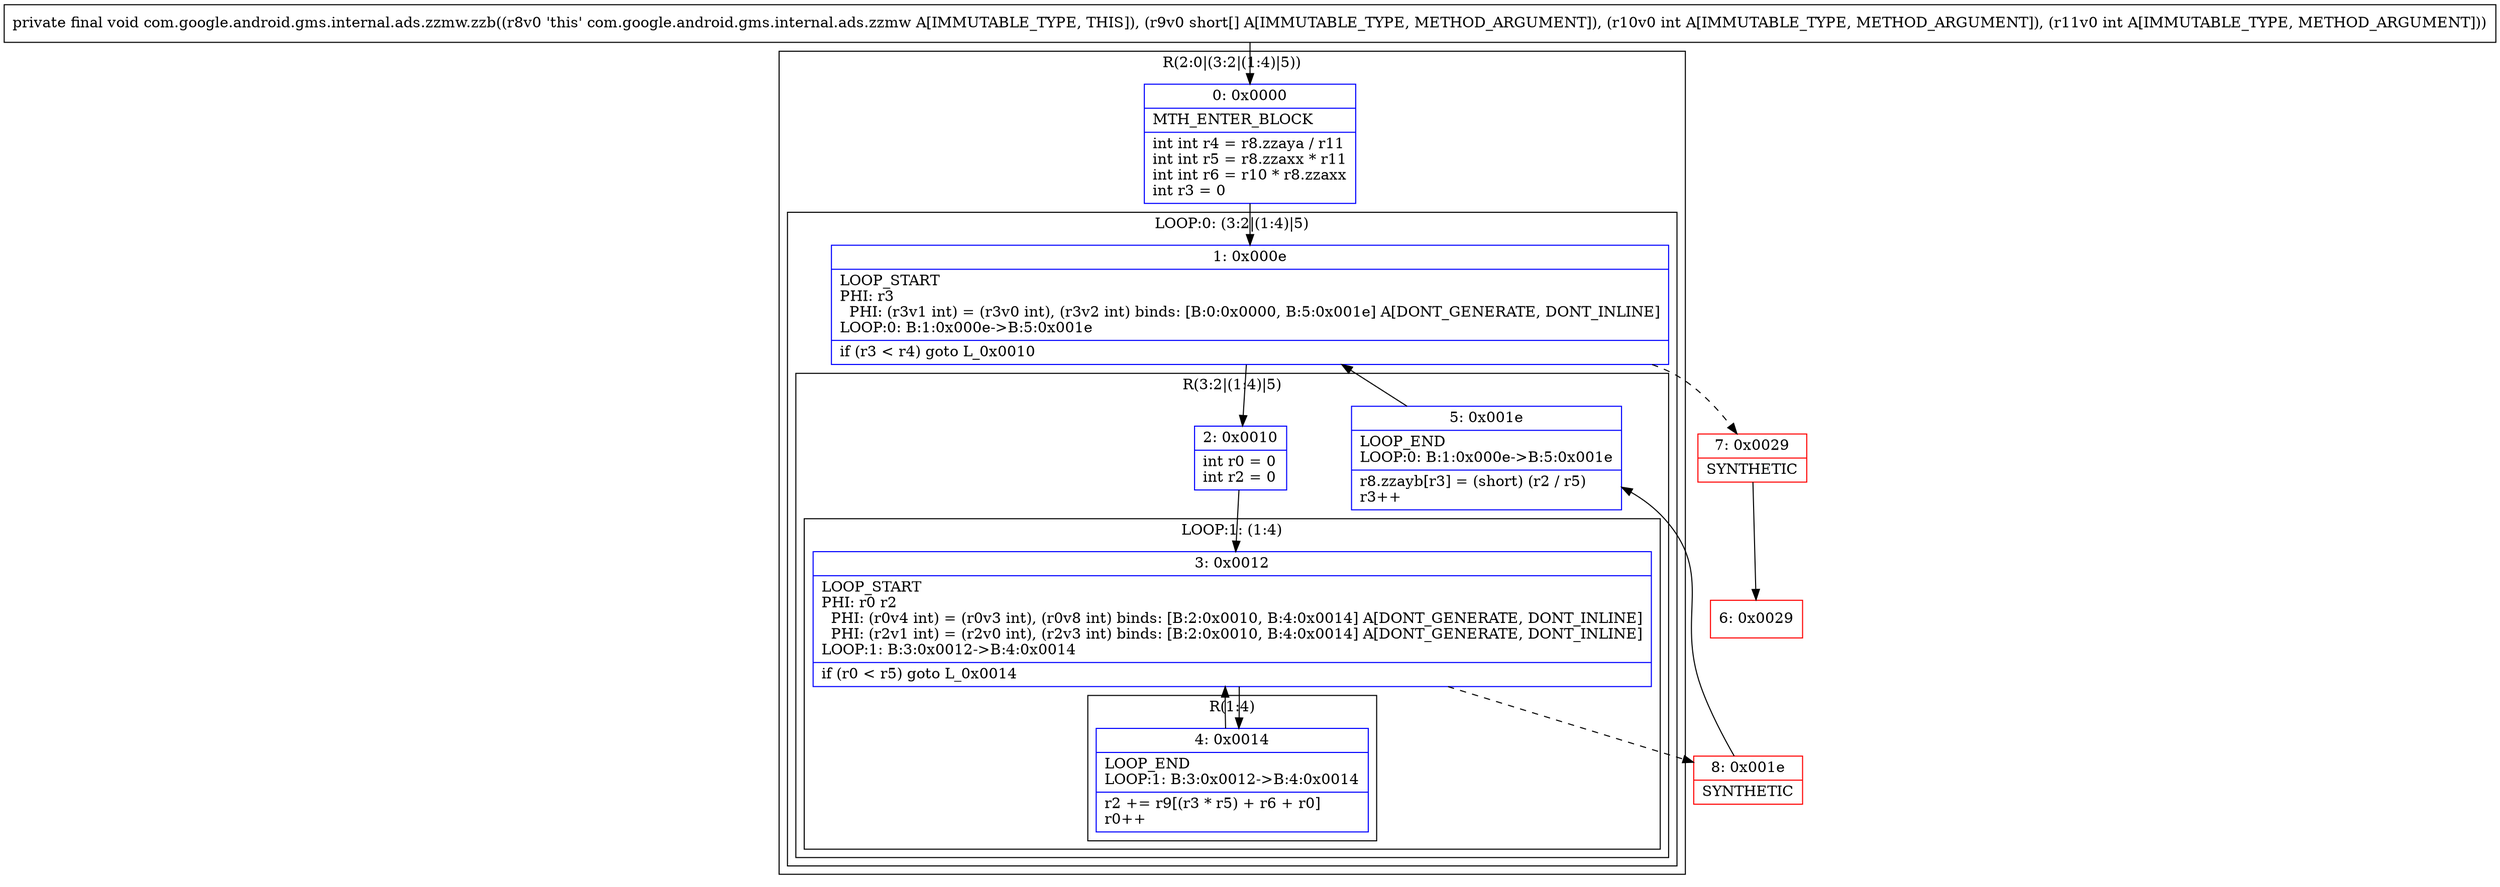 digraph "CFG forcom.google.android.gms.internal.ads.zzmw.zzb([SII)V" {
subgraph cluster_Region_1179005359 {
label = "R(2:0|(3:2|(1:4)|5))";
node [shape=record,color=blue];
Node_0 [shape=record,label="{0\:\ 0x0000|MTH_ENTER_BLOCK\l|int int r4 = r8.zzaya \/ r11\lint int r5 = r8.zzaxx * r11\lint int r6 = r10 * r8.zzaxx\lint r3 = 0\l}"];
subgraph cluster_LoopRegion_2044431363 {
label = "LOOP:0: (3:2|(1:4)|5)";
node [shape=record,color=blue];
Node_1 [shape=record,label="{1\:\ 0x000e|LOOP_START\lPHI: r3 \l  PHI: (r3v1 int) = (r3v0 int), (r3v2 int) binds: [B:0:0x0000, B:5:0x001e] A[DONT_GENERATE, DONT_INLINE]\lLOOP:0: B:1:0x000e\-\>B:5:0x001e\l|if (r3 \< r4) goto L_0x0010\l}"];
subgraph cluster_Region_1839702975 {
label = "R(3:2|(1:4)|5)";
node [shape=record,color=blue];
Node_2 [shape=record,label="{2\:\ 0x0010|int r0 = 0\lint r2 = 0\l}"];
subgraph cluster_LoopRegion_1456386486 {
label = "LOOP:1: (1:4)";
node [shape=record,color=blue];
Node_3 [shape=record,label="{3\:\ 0x0012|LOOP_START\lPHI: r0 r2 \l  PHI: (r0v4 int) = (r0v3 int), (r0v8 int) binds: [B:2:0x0010, B:4:0x0014] A[DONT_GENERATE, DONT_INLINE]\l  PHI: (r2v1 int) = (r2v0 int), (r2v3 int) binds: [B:2:0x0010, B:4:0x0014] A[DONT_GENERATE, DONT_INLINE]\lLOOP:1: B:3:0x0012\-\>B:4:0x0014\l|if (r0 \< r5) goto L_0x0014\l}"];
subgraph cluster_Region_446374410 {
label = "R(1:4)";
node [shape=record,color=blue];
Node_4 [shape=record,label="{4\:\ 0x0014|LOOP_END\lLOOP:1: B:3:0x0012\-\>B:4:0x0014\l|r2 += r9[(r3 * r5) + r6 + r0]\lr0++\l}"];
}
}
Node_5 [shape=record,label="{5\:\ 0x001e|LOOP_END\lLOOP:0: B:1:0x000e\-\>B:5:0x001e\l|r8.zzayb[r3] = (short) (r2 \/ r5)\lr3++\l}"];
}
}
}
Node_6 [shape=record,color=red,label="{6\:\ 0x0029}"];
Node_7 [shape=record,color=red,label="{7\:\ 0x0029|SYNTHETIC\l}"];
Node_8 [shape=record,color=red,label="{8\:\ 0x001e|SYNTHETIC\l}"];
MethodNode[shape=record,label="{private final void com.google.android.gms.internal.ads.zzmw.zzb((r8v0 'this' com.google.android.gms.internal.ads.zzmw A[IMMUTABLE_TYPE, THIS]), (r9v0 short[] A[IMMUTABLE_TYPE, METHOD_ARGUMENT]), (r10v0 int A[IMMUTABLE_TYPE, METHOD_ARGUMENT]), (r11v0 int A[IMMUTABLE_TYPE, METHOD_ARGUMENT])) }"];
MethodNode -> Node_0;
Node_0 -> Node_1;
Node_1 -> Node_2;
Node_1 -> Node_7[style=dashed];
Node_2 -> Node_3;
Node_3 -> Node_4;
Node_3 -> Node_8[style=dashed];
Node_4 -> Node_3;
Node_5 -> Node_1;
Node_7 -> Node_6;
Node_8 -> Node_5;
}

